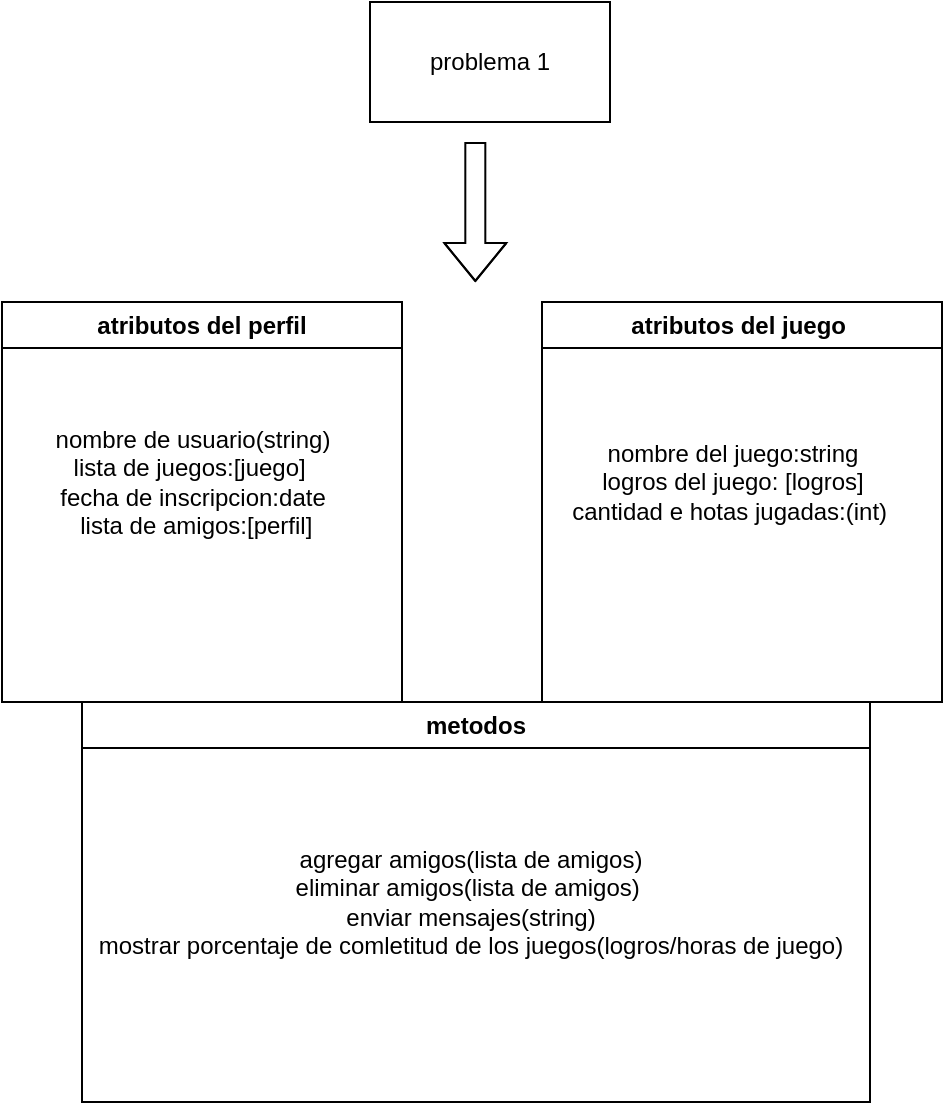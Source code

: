 <mxfile version="28.1.0" pages="2">
  <diagram name="Página-1" id="R5rRtUV8QfAV9kbqdX8D">
    <mxGraphModel dx="983" dy="536" grid="1" gridSize="10" guides="1" tooltips="1" connect="1" arrows="1" fold="1" page="1" pageScale="1" pageWidth="827" pageHeight="1169" math="0" shadow="0">
      <root>
        <mxCell id="0" />
        <mxCell id="1" parent="0" />
        <mxCell id="XazZaZ8GkJGnkjC0Wd-L-2" value="problema 1" style="rounded=0;whiteSpace=wrap;html=1;" parent="1" vertex="1">
          <mxGeometry x="354" y="190" width="120" height="60" as="geometry" />
        </mxCell>
        <mxCell id="XazZaZ8GkJGnkjC0Wd-L-3" value="" style="shape=flexArrow;endArrow=classic;html=1;rounded=0;" parent="1" edge="1">
          <mxGeometry width="50" height="50" relative="1" as="geometry">
            <mxPoint x="406.66" y="260" as="sourcePoint" />
            <mxPoint x="406.66" y="330" as="targetPoint" />
            <Array as="points">
              <mxPoint x="406.66" y="310" />
            </Array>
          </mxGeometry>
        </mxCell>
        <mxCell id="XazZaZ8GkJGnkjC0Wd-L-5" value="atributos del perfil" style="swimlane;whiteSpace=wrap;html=1;" parent="1" vertex="1">
          <mxGeometry x="170" y="340" width="200" height="200" as="geometry" />
        </mxCell>
        <mxCell id="XazZaZ8GkJGnkjC0Wd-L-6" value="nombre de usuario(string)&lt;div&gt;lista de juegos:[juego]&amp;nbsp;&lt;/div&gt;&lt;div&gt;fecha de inscripcion:date&lt;/div&gt;&lt;div&gt;&lt;span style=&quot;background-color: transparent; color: light-dark(rgb(0, 0, 0), rgb(255, 255, 255));&quot;&gt;&amp;nbsp;lista de amigos:[perfil]&lt;/span&gt;&lt;/div&gt;" style="text;html=1;align=center;verticalAlign=middle;resizable=0;points=[];autosize=1;strokeColor=none;fillColor=none;" parent="XazZaZ8GkJGnkjC0Wd-L-5" vertex="1">
          <mxGeometry x="15" y="55" width="160" height="70" as="geometry" />
        </mxCell>
        <mxCell id="XazZaZ8GkJGnkjC0Wd-L-10" value="metodos" style="swimlane;whiteSpace=wrap;html=1;" parent="1" vertex="1">
          <mxGeometry x="210" y="540" width="394" height="200" as="geometry" />
        </mxCell>
        <mxCell id="XazZaZ8GkJGnkjC0Wd-L-11" value="agregar amigos(lista de amigos)&lt;div&gt;eliminar amigos(lista de amigos)&amp;nbsp;&lt;/div&gt;&lt;div&gt;enviar mensajes(string)&lt;/div&gt;&lt;div&gt;mostrar porcentaje de comletitud de los juegos(logros/horas de juego)&lt;/div&gt;" style="text;html=1;align=center;verticalAlign=middle;resizable=0;points=[];autosize=1;strokeColor=none;fillColor=none;" parent="XazZaZ8GkJGnkjC0Wd-L-10" vertex="1">
          <mxGeometry x="-6" y="65" width="400" height="70" as="geometry" />
        </mxCell>
        <mxCell id="XazZaZ8GkJGnkjC0Wd-L-12" value="atributos del juego&amp;nbsp;" style="swimlane;whiteSpace=wrap;html=1;" parent="1" vertex="1">
          <mxGeometry x="440" y="340" width="200" height="200" as="geometry" />
        </mxCell>
        <mxCell id="XazZaZ8GkJGnkjC0Wd-L-13" value="nombre del juego:string&lt;div&gt;logros del juego: [logros]&lt;/div&gt;&lt;div&gt;cantidad e hotas jugadas:(int)&amp;nbsp;&lt;/div&gt;" style="text;html=1;align=center;verticalAlign=middle;resizable=0;points=[];autosize=1;strokeColor=none;fillColor=none;" parent="XazZaZ8GkJGnkjC0Wd-L-12" vertex="1">
          <mxGeometry x="5" y="60" width="180" height="60" as="geometry" />
        </mxCell>
      </root>
    </mxGraphModel>
  </diagram>
  <diagram id="shyGM-MUUAaPrmJ-n4Ua" name="Página-2">
    <mxGraphModel dx="527" dy="463" grid="1" gridSize="10" guides="1" tooltips="1" connect="1" arrows="1" fold="1" page="1" pageScale="1" pageWidth="827" pageHeight="1169" math="0" shadow="0">
      <root>
        <mxCell id="0" />
        <mxCell id="1" parent="0" />
        <mxCell id="PupEkHxcg74p78PUQizy-1" value="problema 2" style="rounded=0;whiteSpace=wrap;html=1;" vertex="1" parent="1">
          <mxGeometry x="340" y="120" width="120" height="60" as="geometry" />
        </mxCell>
        <mxCell id="PupEkHxcg74p78PUQizy-2" value="" style="shape=flexArrow;endArrow=classic;html=1;rounded=0;" edge="1" parent="1">
          <mxGeometry width="50" height="50" relative="1" as="geometry">
            <mxPoint x="401.66" y="220" as="sourcePoint" />
            <mxPoint x="401.66" y="290" as="targetPoint" />
            <Array as="points">
              <mxPoint x="401.66" y="270" />
            </Array>
          </mxGeometry>
        </mxCell>
        <mxCell id="PupEkHxcg74p78PUQizy-3" value="atrubutuos del cliente" style="swimlane;whiteSpace=wrap;html=1;" vertex="1" parent="1">
          <mxGeometry x="165" y="300" width="200" height="200" as="geometry" />
        </mxCell>
        <mxCell id="PupEkHxcg74p78PUQizy-4" value="nombre de usuario(string)&lt;div&gt;lista de compras:[compras]&amp;nbsp;&lt;/div&gt;&lt;div&gt;fecha de registro:date&lt;/div&gt;&lt;div&gt;&lt;span style=&quot;background-color: transparent; color: light-dark(rgb(0, 0, 0), rgb(255, 255, 255));&quot;&gt;&amp;nbsp;lista valoraciones:[valoraciones]&lt;/span&gt;&lt;/div&gt;" style="text;html=1;align=center;verticalAlign=middle;resizable=0;points=[];autosize=1;strokeColor=none;fillColor=none;" vertex="1" parent="PupEkHxcg74p78PUQizy-3">
          <mxGeometry y="65" width="200" height="70" as="geometry" />
        </mxCell>
        <mxCell id="PupEkHxcg74p78PUQizy-5" value="nuevos metodos" style="swimlane;whiteSpace=wrap;html=1;" vertex="1" parent="1">
          <mxGeometry x="205" y="545" width="394" height="200" as="geometry" />
        </mxCell>
        <mxCell id="PupEkHxcg74p78PUQizy-6" value="agregar amigos(lista de amigos)&lt;div&gt;eliminar amigos(lista de amiugos)&amp;nbsp;&lt;/div&gt;&lt;div&gt;enviar mensajes(string)&lt;/div&gt;&lt;div&gt;mostrar porcentaje de comletitud de los juegos(logros/horas de juego)&lt;/div&gt;" style="text;html=1;align=center;verticalAlign=middle;resizable=0;points=[];autosize=1;strokeColor=none;fillColor=none;" vertex="1" parent="PupEkHxcg74p78PUQizy-5">
          <mxGeometry x="-6" y="65" width="400" height="70" as="geometry" />
        </mxCell>
        <mxCell id="PupEkHxcg74p78PUQizy-7" value="atrubutuos del pedido&amp;nbsp;" style="swimlane;whiteSpace=wrap;html=1;" vertex="1" parent="1">
          <mxGeometry x="435" y="300" width="200" height="200" as="geometry" />
        </mxCell>
        <mxCell id="PupEkHxcg74p78PUQizy-8" value="&lt;span style=&quot;text-align: left; text-wrap-mode: wrap;&quot;&gt;&amp;nbsp;fechaEmision: Date&lt;/span&gt;&lt;div style=&quot;text-align: left; text-wrap-mode: wrap;&quot;&gt;&amp;nbsp;fechaEntrega: Date&lt;/div&gt;&lt;div style=&quot;text-align: left; text-wrap-mode: wrap;&quot;&gt;&amp;nbsp;identificador: String&lt;/div&gt;&lt;div style=&quot;text-align: left; text-wrap-mode: wrap;&quot;&gt;&amp;nbsp;producto: Producto&lt;/div&gt;&lt;div style=&quot;text-align: left; text-wrap-mode: wrap;&quot;&gt;&amp;nbsp;cantidad: int&lt;/div&gt;" style="text;html=1;align=center;verticalAlign=middle;resizable=0;points=[];autosize=1;strokeColor=none;fillColor=none;" vertex="1" parent="PupEkHxcg74p78PUQizy-7">
          <mxGeometry x="30" y="45" width="130" height="90" as="geometry" />
        </mxCell>
      </root>
    </mxGraphModel>
  </diagram>
</mxfile>
